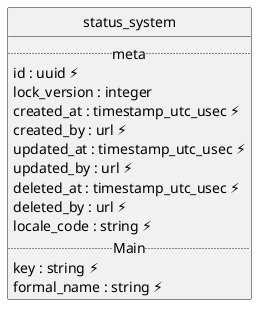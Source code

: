 @startuml uml
skinparam monochrome true
skinparam linetype ortho
hide circle

entity status_system {
  .. meta ..
  id : uuid ⚡
  lock_version : integer
  created_at : timestamp_utc_usec ⚡
  created_by : url ⚡
  updated_at : timestamp_utc_usec ⚡
  updated_by : url ⚡
  deleted_at : timestamp_utc_usec ⚡
  deleted_by : url ⚡
  locale_code : string ⚡
  .. Main ..
  key : string ⚡
  formal_name : string ⚡
}

@enduml
